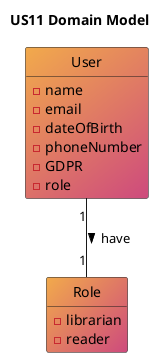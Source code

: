 @startuml
'https://SubscriptionServicetuml.com/class-diagram
hide circle
hide methods
title US11 Domain Model

class User #F2AA4CFF/CE4A7EFF{
-name
-email
-dateOfBirth
-phoneNumber
-GDPR
-role
}
class Role #F2AA4CFF/CE4A7EFF {
-librarian
-reader
}

User "1" -down- "1" Role : > have


@enduml